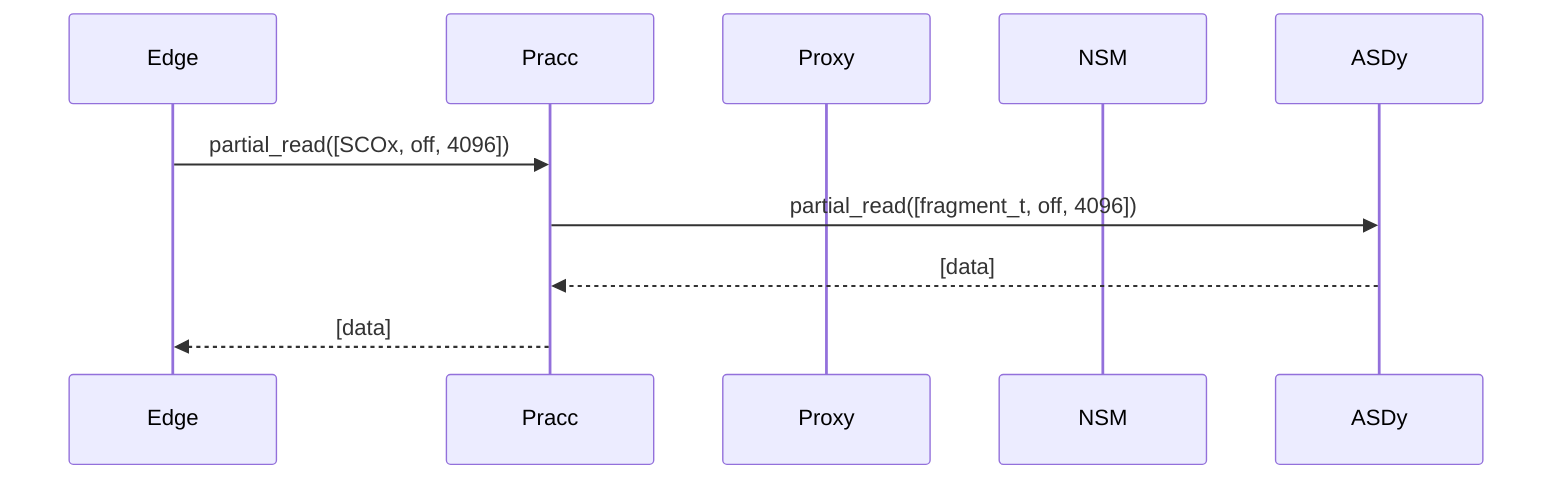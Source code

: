 sequenceDiagram
participant Edge
participant Pracc
participant Proxy
participant NSM
participant ASDy

    Edge  ->>  Pracc : partial_read([SCOx, off, 4096])
    Pracc ->>  ASDy  : partial_read([fragment_t, off, 4096])
    ASDy  -->> Pracc : [data]
    Pracc -->> Edge  : [data]